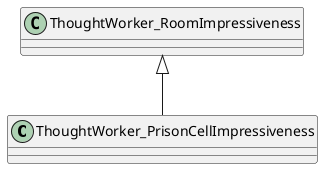 @startuml
class ThoughtWorker_PrisonCellImpressiveness {
}
ThoughtWorker_RoomImpressiveness <|-- ThoughtWorker_PrisonCellImpressiveness
@enduml
